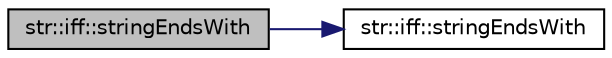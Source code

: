 digraph "str::iff::stringEndsWith"
{
 // INTERACTIVE_SVG=YES
 // LATEX_PDF_SIZE
  edge [fontname="Helvetica",fontsize="10",labelfontname="Helvetica",labelfontsize="10"];
  node [fontname="Helvetica",fontsize="10",shape=record];
  rankdir="LR";
  Node1 [label="str::iff::stringEndsWith",height=0.2,width=0.4,color="black", fillcolor="grey75", style="filled", fontcolor="black",tooltip="Returns true if string checkedString's final characters match fully any of strings nextString or rest..."];
  Node1 -> Node2 [color="midnightblue",fontsize="10",style="solid",fontname="Helvetica"];
  Node2 [label="str::iff::stringEndsWith",height=0.2,width=0.4,color="black", fillcolor="white", style="filled",URL="$namespacestr_1_1iff.html#ac19713fe97c12aa85c6a4514a0bbd268",tooltip="Returns false. End of recursion for template."];
}
